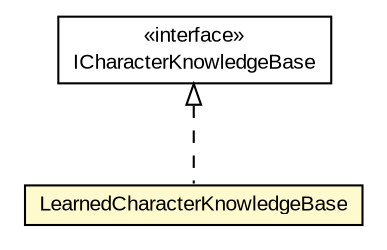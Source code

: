 #!/usr/local/bin/dot
#
# Class diagram 
# Generated by UMLGraph version R5_6-24-gf6e263 (http://www.umlgraph.org/)
#

digraph G {
	edge [fontname="arial",fontsize=10,labelfontname="arial",labelfontsize=10];
	node [fontname="arial",fontsize=10,shape=plaintext];
	nodesep=0.25;
	ranksep=0.5;
	// edu.arizona.biosemantics.semanticmarkup.ling.know.lib.LearnedCharacterKnowledgeBase
	c95446 [label=<<table title="edu.arizona.biosemantics.semanticmarkup.ling.know.lib.LearnedCharacterKnowledgeBase" border="0" cellborder="1" cellspacing="0" cellpadding="2" port="p" bgcolor="lemonChiffon" href="./LearnedCharacterKnowledgeBase.html">
		<tr><td><table border="0" cellspacing="0" cellpadding="1">
<tr><td align="center" balign="center"> LearnedCharacterKnowledgeBase </td></tr>
		</table></td></tr>
		</table>>, URL="./LearnedCharacterKnowledgeBase.html", fontname="arial", fontcolor="black", fontsize=10.0];
	//edu.arizona.biosemantics.semanticmarkup.ling.know.lib.LearnedCharacterKnowledgeBase implements edu.arizona.biosemantics.common.ling.know.ICharacterKnowledgeBase
	c95705:p -> c95446:p [dir=back,arrowtail=empty,style=dashed];
	// edu.arizona.biosemantics.common.ling.know.ICharacterKnowledgeBase
	c95705 [label=<<table title="edu.arizona.biosemantics.common.ling.know.ICharacterKnowledgeBase" border="0" cellborder="1" cellspacing="0" cellpadding="2" port="p" href="http://java.sun.com/j2se/1.4.2/docs/api/edu/arizona/biosemantics/common/ling/know/ICharacterKnowledgeBase.html">
		<tr><td><table border="0" cellspacing="0" cellpadding="1">
<tr><td align="center" balign="center"> &#171;interface&#187; </td></tr>
<tr><td align="center" balign="center"> ICharacterKnowledgeBase </td></tr>
		</table></td></tr>
		</table>>, URL="http://java.sun.com/j2se/1.4.2/docs/api/edu/arizona/biosemantics/common/ling/know/ICharacterKnowledgeBase.html", fontname="arial", fontcolor="black", fontsize=10.0];
}

